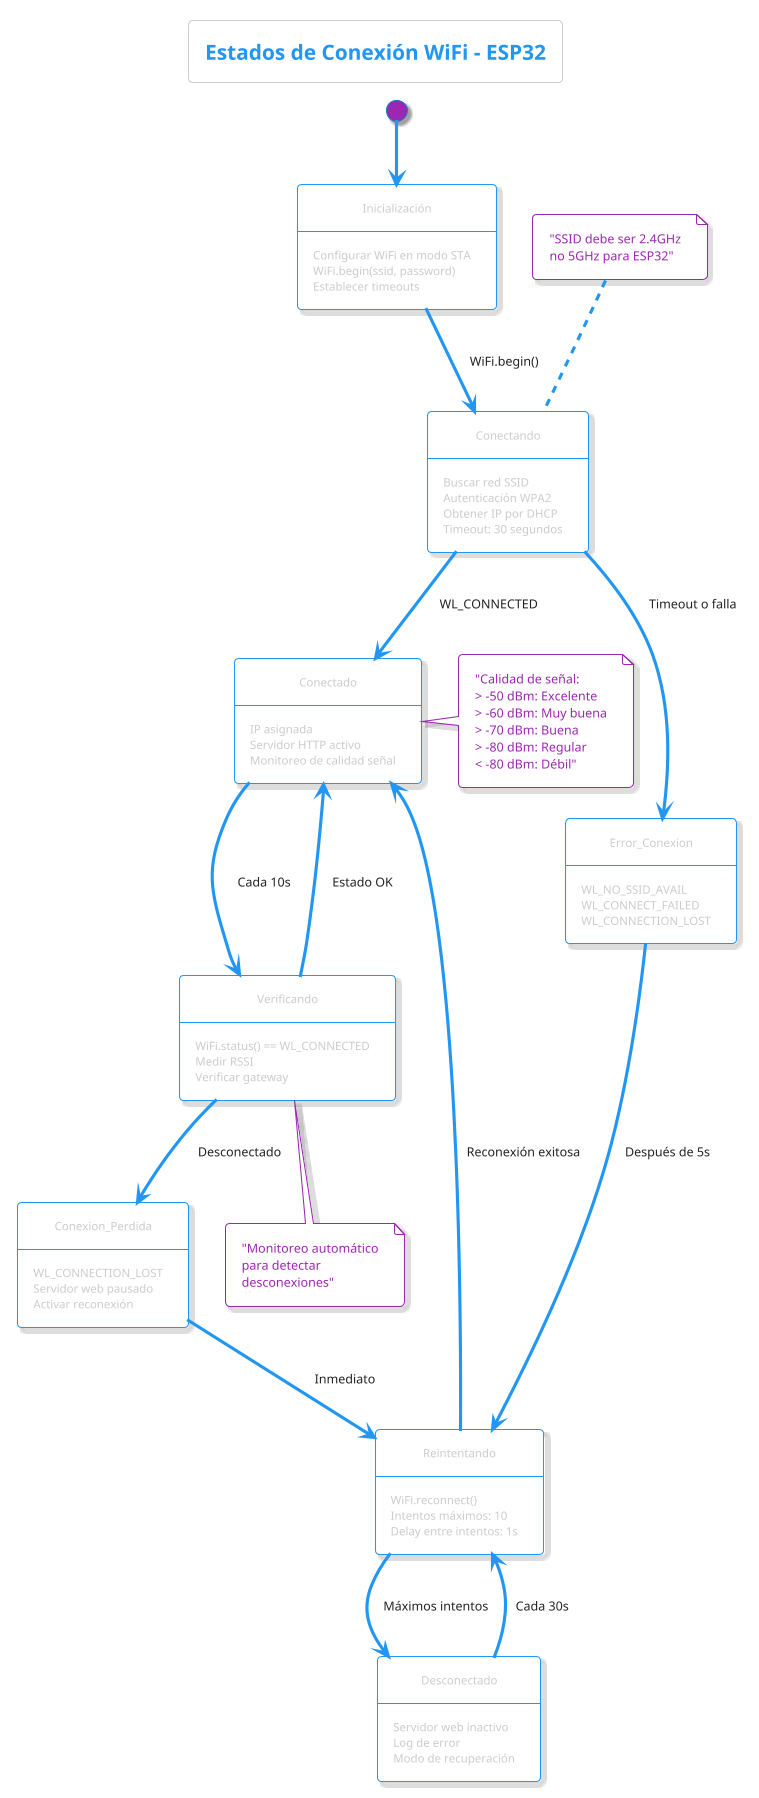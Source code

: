 @startuml wifi_conexion_estados

!theme materia-outline
title Estados de Conexión WiFi - ESP32

[*] --> Inicialización

state Inicialización {
    Inicialización : Configurar WiFi en modo STA
    Inicialización : WiFi.begin(ssid, password)
    Inicialización : Establecer timeouts
}

Inicialización --> Conectando : WiFi.begin()

state Conectando {
    Conectando : Buscar red SSID
    Conectando : Autenticación WPA2
    Conectando : Obtener IP por DHCP
    Conectando : Timeout: 30 segundos
}

Conectando --> Conectado : WL_CONNECTED
Conectando --> Error_Conexion : Timeout o falla

state Conectado {
    Conectado : IP asignada
    Conectado : Servidor HTTP activo
    Conectado : Monitoreo de calidad señal
}

state Error_Conexion {
    Error_Conexion : WL_NO_SSID_AVAIL
    Error_Conexion : WL_CONNECT_FAILED
    Error_Conexion : WL_CONNECTION_LOST
}

Error_Conexion --> Reintentando : Después de 5s

state Reintentando {
    Reintentando : WiFi.reconnect()
    Reintentando : Intentos máximos: 10
    Reintentando : Delay entre intentos: 1s
}

Reintentando --> Conectado : Reconexión exitosa
Reintentando --> Desconectado : Máximos intentos

state Desconectado {
    Desconectado : Servidor web inactivo
    Desconectado : Log de error
    Desconectado : Modo de recuperación
}

Desconectado --> Reintentando : Cada 30s

' Verificación periódica
Conectado --> Verificando : Cada 10s

state Verificando {
    Verificando : WiFi.status() == WL_CONNECTED
    Verificando : Medir RSSI
    Verificando : Verificar gateway
}

Verificando --> Conectado : Estado OK
Verificando --> Conexion_Perdida : Desconectado

state Conexion_Perdida {
    Conexion_Perdida : WL_CONNECTION_LOST
    Conexion_Perdida : Servidor web pausado
    Conexion_Perdida : Activar reconexión
}

Conexion_Perdida --> Reintentando : Inmediato

' Notas explicativas
note top of Conectando : "SSID debe ser 2.4GHz\nno 5GHz para ESP32"

note right of Conectado : "Calidad de señal:\n> -50 dBm: Excelente\n> -60 dBm: Muy buena\n> -70 dBm: Buena\n> -80 dBm: Regular\n< -80 dBm: Débil"

note bottom of Verificando : "Monitoreo automático\npara detectar\ndesconexiones"

@enduml